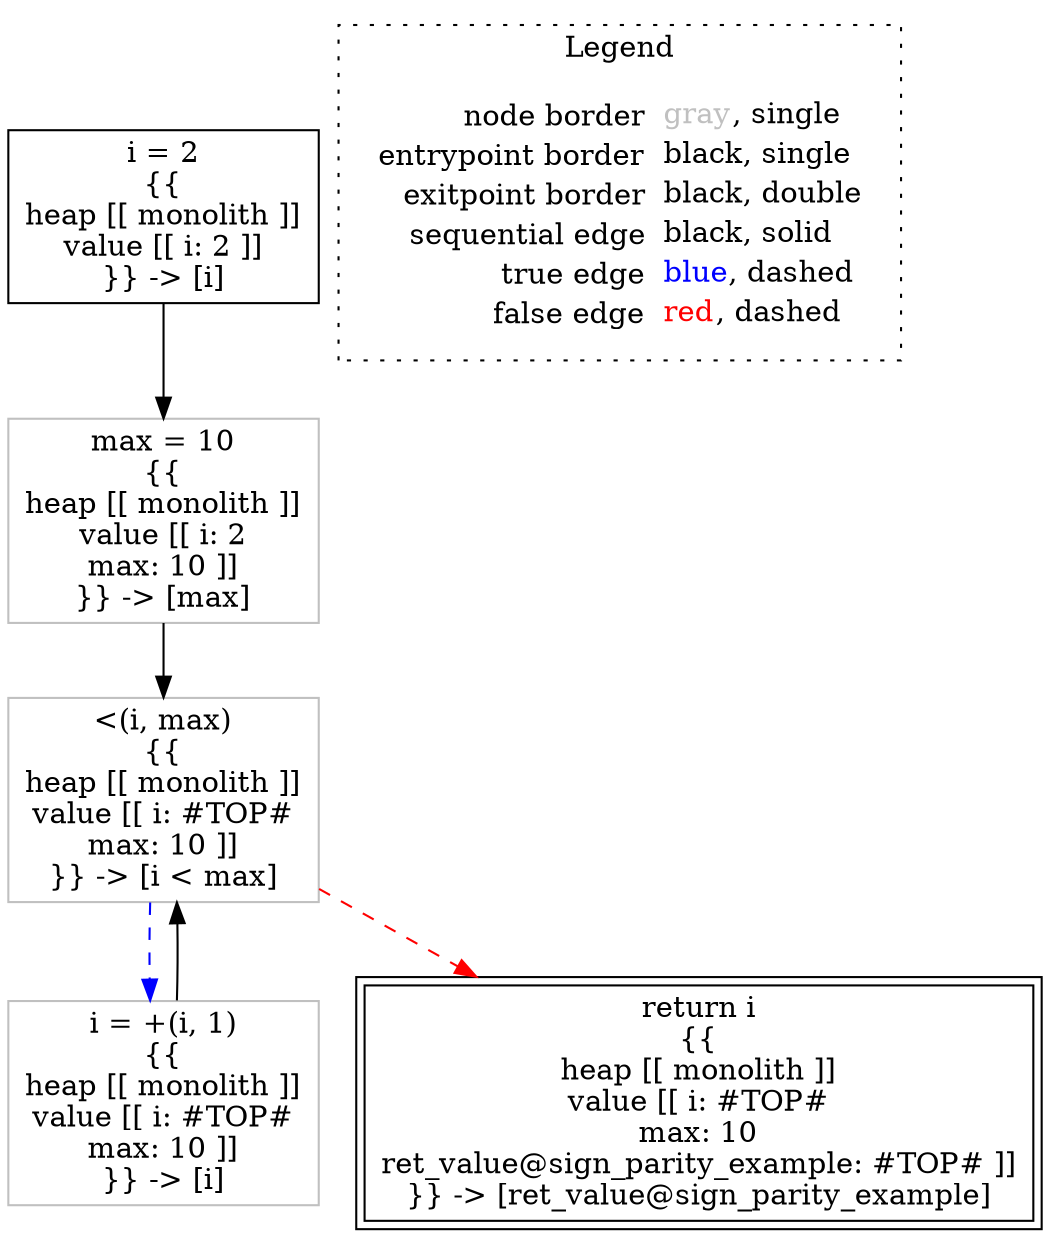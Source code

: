 digraph {
	"node0" [shape="rect",color="black",label=<i = 2<BR/>{{<BR/>heap [[ monolith ]]<BR/>value [[ i: 2 ]]<BR/>}} -&gt; [i]>];
	"node1" [shape="rect",color="gray",label=<max = 10<BR/>{{<BR/>heap [[ monolith ]]<BR/>value [[ i: 2<BR/>max: 10 ]]<BR/>}} -&gt; [max]>];
	"node2" [shape="rect",color="gray",label=<&lt;(i, max)<BR/>{{<BR/>heap [[ monolith ]]<BR/>value [[ i: #TOP#<BR/>max: 10 ]]<BR/>}} -&gt; [i &lt; max]>];
	"node3" [shape="rect",color="gray",label=<i = +(i, 1)<BR/>{{<BR/>heap [[ monolith ]]<BR/>value [[ i: #TOP#<BR/>max: 10 ]]<BR/>}} -&gt; [i]>];
	"node4" [shape="rect",color="black",peripheries="2",label=<return i<BR/>{{<BR/>heap [[ monolith ]]<BR/>value [[ i: #TOP#<BR/>max: 10<BR/>ret_value@sign_parity_example: #TOP# ]]<BR/>}} -&gt; [ret_value@sign_parity_example]>];
	"node1" -> "node2" [color="black"];
	"node0" -> "node1" [color="black"];
	"node2" -> "node3" [color="blue",style="dashed"];
	"node2" -> "node4" [color="red",style="dashed"];
	"node3" -> "node2" [color="black"];
subgraph cluster_legend {
	label="Legend";
	style=dotted;
	node [shape=plaintext];
	"legend" [label=<<table border="0" cellpadding="2" cellspacing="0" cellborder="0"><tr><td align="right">node border&nbsp;</td><td align="left"><font color="gray">gray</font>, single</td></tr><tr><td align="right">entrypoint border&nbsp;</td><td align="left"><font color="black">black</font>, single</td></tr><tr><td align="right">exitpoint border&nbsp;</td><td align="left"><font color="black">black</font>, double</td></tr><tr><td align="right">sequential edge&nbsp;</td><td align="left"><font color="black">black</font>, solid</td></tr><tr><td align="right">true edge&nbsp;</td><td align="left"><font color="blue">blue</font>, dashed</td></tr><tr><td align="right">false edge&nbsp;</td><td align="left"><font color="red">red</font>, dashed</td></tr></table>>];
}

}
